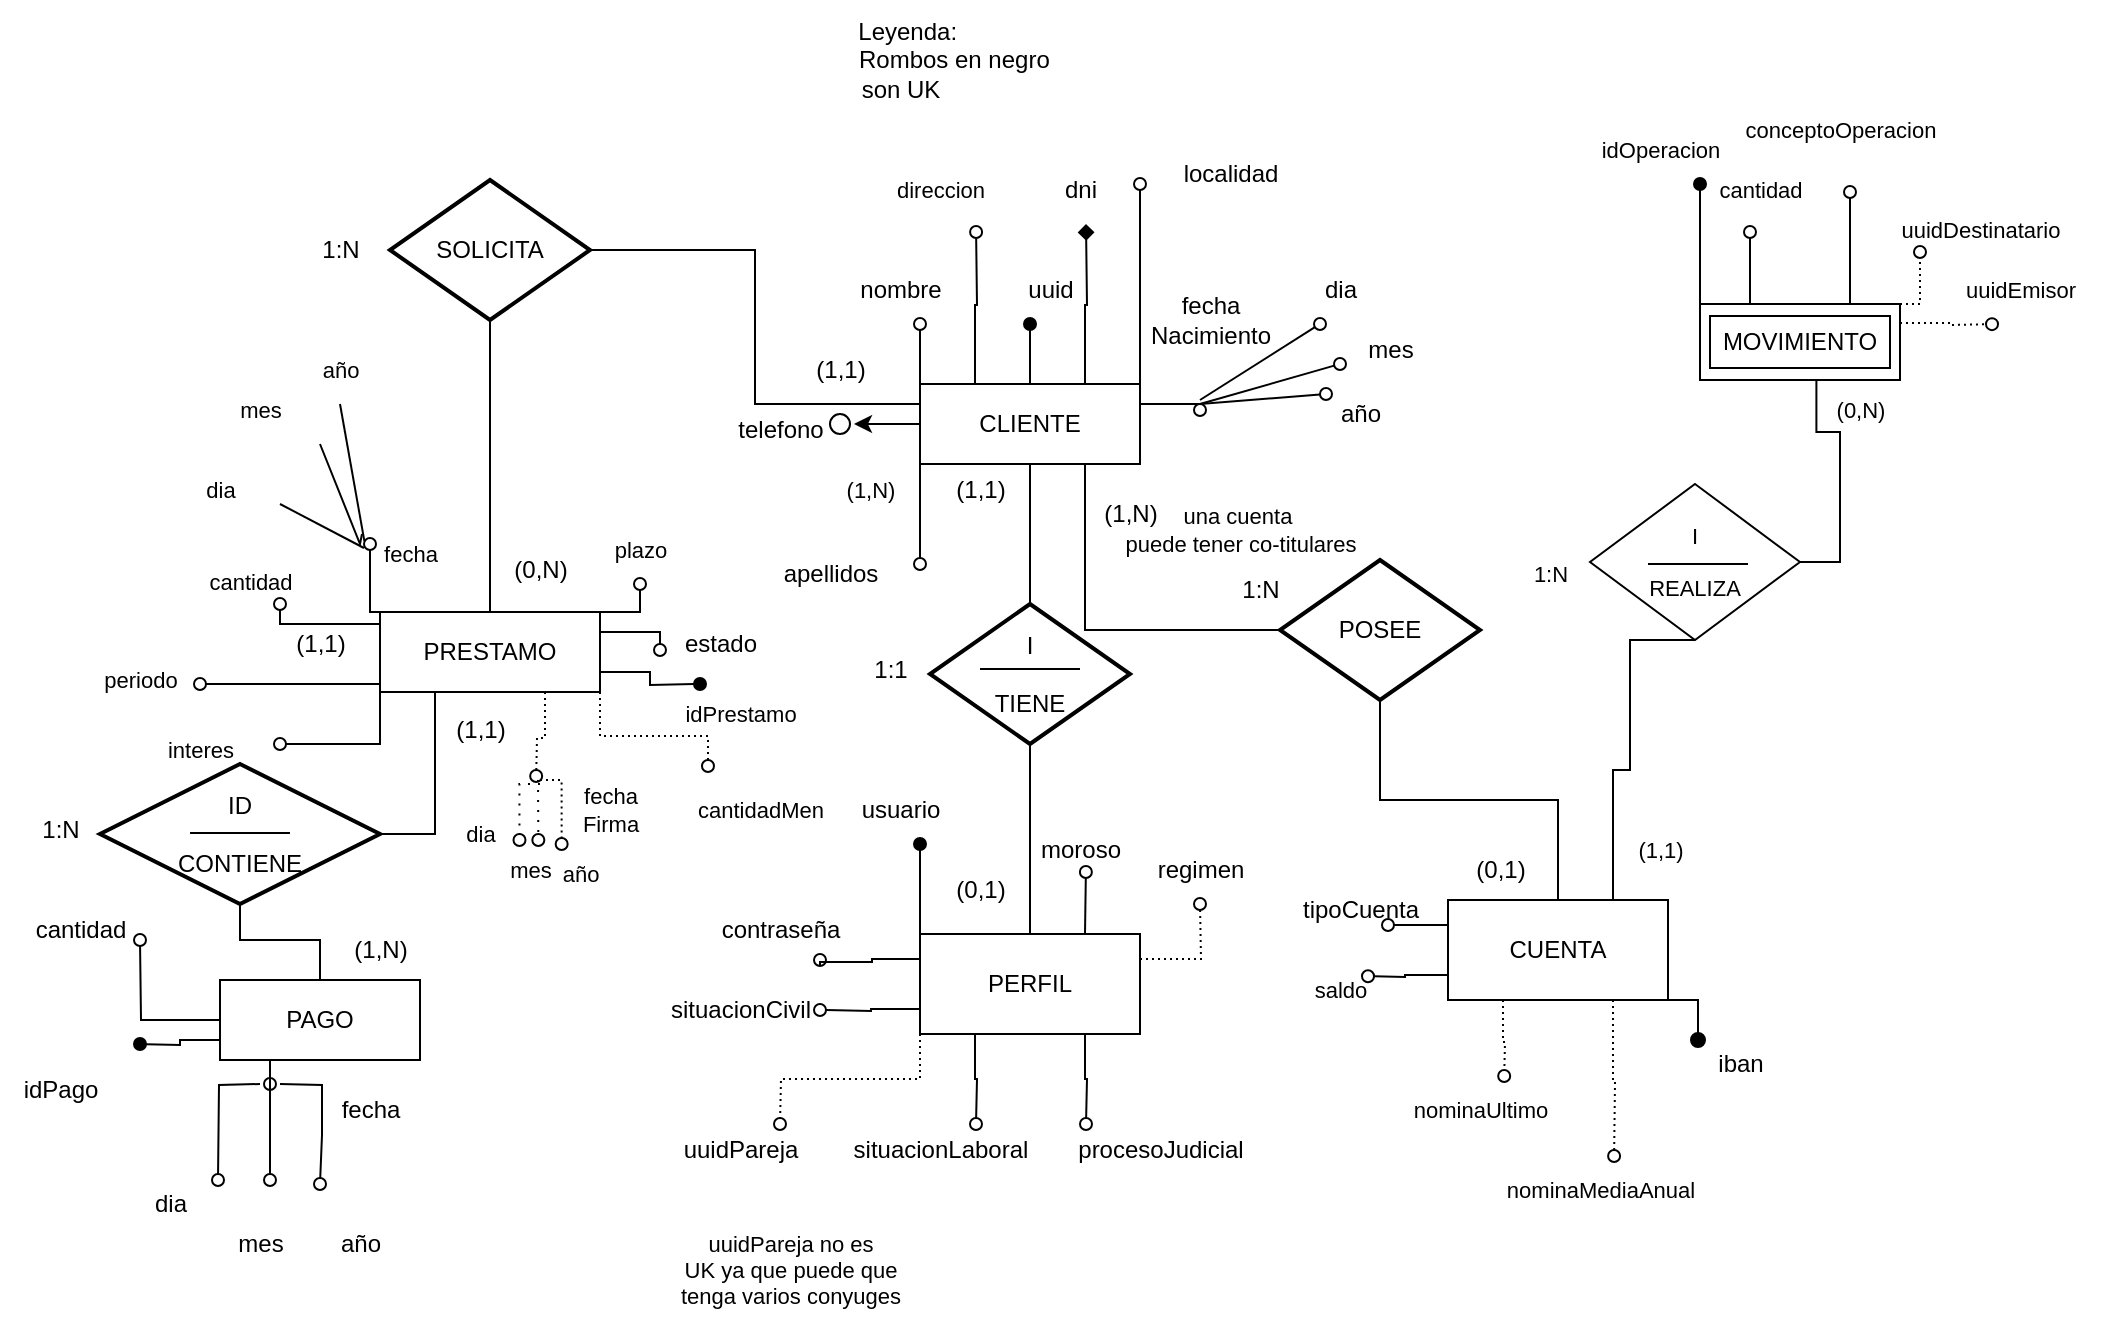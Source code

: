 <mxfile version="21.3.3" type="device">
  <diagram name="Página-1" id="TlBKp83Lm7tlQdc44dGT">
    <mxGraphModel dx="2261" dy="796" grid="1" gridSize="10" guides="1" tooltips="1" connect="1" arrows="0" fold="1" page="1" pageScale="1" pageWidth="827" pageHeight="1169" math="0" shadow="0">
      <root>
        <mxCell id="0" />
        <mxCell id="1" parent="0" />
        <mxCell id="xqNSE1iXe-5gFX_6--wc-2" style="edgeStyle=orthogonalEdgeStyle;rounded=0;orthogonalLoop=1;jettySize=auto;html=1;endArrow=oval;endFill=1;" parent="1" source="xqNSE1iXe-5gFX_6--wc-1" edge="1">
          <mxGeometry relative="1" as="geometry">
            <mxPoint x="205" y="230" as="targetPoint" />
          </mxGeometry>
        </mxCell>
        <mxCell id="xqNSE1iXe-5gFX_6--wc-4" style="edgeStyle=orthogonalEdgeStyle;rounded=0;orthogonalLoop=1;jettySize=auto;html=1;exitX=0;exitY=0;exitDx=0;exitDy=0;endArrow=oval;endFill=0;" parent="1" source="xqNSE1iXe-5gFX_6--wc-1" edge="1">
          <mxGeometry relative="1" as="geometry">
            <mxPoint x="150" y="230" as="targetPoint" />
            <Array as="points">
              <mxPoint x="150" y="230" />
              <mxPoint x="150" y="230" />
            </Array>
          </mxGeometry>
        </mxCell>
        <mxCell id="xqNSE1iXe-5gFX_6--wc-11" style="edgeStyle=orthogonalEdgeStyle;rounded=0;orthogonalLoop=1;jettySize=auto;html=1;exitX=0;exitY=1;exitDx=0;exitDy=0;endArrow=oval;endFill=0;" parent="1" source="xqNSE1iXe-5gFX_6--wc-1" edge="1">
          <mxGeometry relative="1" as="geometry">
            <mxPoint x="150" y="350" as="targetPoint" />
            <Array as="points">
              <mxPoint x="150" y="350" />
            </Array>
          </mxGeometry>
        </mxCell>
        <mxCell id="xqNSE1iXe-5gFX_6--wc-13" style="edgeStyle=orthogonalEdgeStyle;rounded=0;orthogonalLoop=1;jettySize=auto;html=1;exitX=0.75;exitY=0;exitDx=0;exitDy=0;endArrow=diamond;endFill=1;" parent="1" source="xqNSE1iXe-5gFX_6--wc-1" edge="1">
          <mxGeometry relative="1" as="geometry">
            <mxPoint x="233" y="180" as="targetPoint" />
          </mxGeometry>
        </mxCell>
        <mxCell id="xqNSE1iXe-5gFX_6--wc-15" style="edgeStyle=orthogonalEdgeStyle;rounded=0;orthogonalLoop=1;jettySize=auto;html=1;exitX=1;exitY=0;exitDx=0;exitDy=0;endArrow=oval;endFill=0;" parent="1" source="xqNSE1iXe-5gFX_6--wc-1" edge="1">
          <mxGeometry relative="1" as="geometry">
            <mxPoint x="260" y="160" as="targetPoint" />
          </mxGeometry>
        </mxCell>
        <mxCell id="xqNSE1iXe-5gFX_6--wc-17" style="edgeStyle=orthogonalEdgeStyle;rounded=0;orthogonalLoop=1;jettySize=auto;html=1;exitX=1;exitY=0.25;exitDx=0;exitDy=0;endArrow=oval;endFill=0;" parent="1" source="xqNSE1iXe-5gFX_6--wc-1" edge="1">
          <mxGeometry relative="1" as="geometry">
            <mxPoint x="290" y="273" as="targetPoint" />
          </mxGeometry>
        </mxCell>
        <mxCell id="XaFg0RDclWLCGp-cVp1u-3" style="edgeStyle=orthogonalEdgeStyle;rounded=0;orthogonalLoop=1;jettySize=auto;html=1;entryX=0.5;entryY=0;entryDx=0;entryDy=0;endArrow=none;endFill=0;" parent="1" source="XaFg0RDclWLCGp-cVp1u-9" target="XaFg0RDclWLCGp-cVp1u-1" edge="1">
          <mxGeometry relative="1" as="geometry" />
        </mxCell>
        <mxCell id="XaFg0RDclWLCGp-cVp1u-13" style="edgeStyle=orthogonalEdgeStyle;rounded=0;orthogonalLoop=1;jettySize=auto;html=1;exitX=0;exitY=0.5;exitDx=0;exitDy=0;entryX=1.029;entryY=0.367;entryDx=0;entryDy=0;entryPerimeter=0;" parent="1" source="xqNSE1iXe-5gFX_6--wc-1" target="xqNSE1iXe-5gFX_6--wc-9" edge="1">
          <mxGeometry relative="1" as="geometry" />
        </mxCell>
        <mxCell id="XaFg0RDclWLCGp-cVp1u-50" style="edgeStyle=orthogonalEdgeStyle;shape=connector;rounded=0;orthogonalLoop=1;jettySize=auto;html=1;exitX=0.25;exitY=0;exitDx=0;exitDy=0;labelBackgroundColor=default;strokeColor=default;fontFamily=Helvetica;fontSize=11;fontColor=default;endArrow=circle;endFill=0;endSize=2;" parent="1" source="xqNSE1iXe-5gFX_6--wc-1" edge="1">
          <mxGeometry relative="1" as="geometry">
            <mxPoint x="178" y="180" as="targetPoint" />
          </mxGeometry>
        </mxCell>
        <mxCell id="BwXQ3ew1xLbGyDdpdMdL-13" style="edgeStyle=orthogonalEdgeStyle;rounded=0;orthogonalLoop=1;jettySize=auto;html=1;exitX=0;exitY=0.25;exitDx=0;exitDy=0;entryX=1;entryY=0.5;entryDx=0;entryDy=0;entryPerimeter=0;endArrow=none;endFill=0;" edge="1" parent="1" source="xqNSE1iXe-5gFX_6--wc-1" target="BwXQ3ew1xLbGyDdpdMdL-12">
          <mxGeometry relative="1" as="geometry" />
        </mxCell>
        <mxCell id="xqNSE1iXe-5gFX_6--wc-1" value="CLIENTE" style="html=1;whiteSpace=wrap;" parent="1" vertex="1">
          <mxGeometry x="150" y="260" width="110" height="40" as="geometry" />
        </mxCell>
        <mxCell id="xqNSE1iXe-5gFX_6--wc-6" value="uuid" style="text;html=1;align=center;verticalAlign=middle;resizable=0;points=[];autosize=1;strokeColor=none;fillColor=none;" parent="1" vertex="1">
          <mxGeometry x="190" y="198" width="50" height="30" as="geometry" />
        </mxCell>
        <mxCell id="xqNSE1iXe-5gFX_6--wc-9" value="telefono" style="text;html=1;align=center;verticalAlign=middle;resizable=0;points=[];autosize=1;strokeColor=none;fillColor=none;" parent="1" vertex="1">
          <mxGeometry x="45" y="268" width="70" height="30" as="geometry" />
        </mxCell>
        <mxCell id="xqNSE1iXe-5gFX_6--wc-10" value="nombre" style="text;html=1;align=center;verticalAlign=middle;resizable=0;points=[];autosize=1;strokeColor=none;fillColor=none;" parent="1" vertex="1">
          <mxGeometry x="110" y="198" width="60" height="30" as="geometry" />
        </mxCell>
        <mxCell id="xqNSE1iXe-5gFX_6--wc-12" value="apellidos" style="text;html=1;align=center;verticalAlign=middle;resizable=0;points=[];autosize=1;strokeColor=none;fillColor=none;" parent="1" vertex="1">
          <mxGeometry x="70" y="340" width="70" height="30" as="geometry" />
        </mxCell>
        <mxCell id="xqNSE1iXe-5gFX_6--wc-14" value="dni" style="text;html=1;align=center;verticalAlign=middle;resizable=0;points=[];autosize=1;strokeColor=none;fillColor=none;" parent="1" vertex="1">
          <mxGeometry x="210" y="148" width="40" height="30" as="geometry" />
        </mxCell>
        <mxCell id="xqNSE1iXe-5gFX_6--wc-16" value="localidad" style="text;html=1;align=center;verticalAlign=middle;resizable=0;points=[];autosize=1;strokeColor=none;fillColor=none;" parent="1" vertex="1">
          <mxGeometry x="270" y="140" width="70" height="30" as="geometry" />
        </mxCell>
        <mxCell id="xqNSE1iXe-5gFX_6--wc-24" value="" style="endArrow=oval;endFill=0;endSize=6;html=1;rounded=0;" parent="1" edge="1">
          <mxGeometry width="160" relative="1" as="geometry">
            <mxPoint x="290" y="268" as="sourcePoint" />
            <mxPoint x="350" y="230" as="targetPoint" />
          </mxGeometry>
        </mxCell>
        <mxCell id="xqNSE1iXe-5gFX_6--wc-25" value="" style="endArrow=oval;endFill=0;endSize=6;html=1;rounded=0;entryX=0;entryY=0.733;entryDx=0;entryDy=0;entryPerimeter=0;" parent="1" target="xqNSE1iXe-5gFX_6--wc-29" edge="1">
          <mxGeometry width="160" relative="1" as="geometry">
            <mxPoint x="290" y="270" as="sourcePoint" />
            <mxPoint x="350" y="270" as="targetPoint" />
          </mxGeometry>
        </mxCell>
        <mxCell id="xqNSE1iXe-5gFX_6--wc-26" value="" style="endArrow=oval;endFill=0;endSize=6;html=1;rounded=0;entryX=0.075;entryY=0.167;entryDx=0;entryDy=0;entryPerimeter=0;" parent="1" target="xqNSE1iXe-5gFX_6--wc-30" edge="1">
          <mxGeometry width="160" relative="1" as="geometry">
            <mxPoint x="290" y="270" as="sourcePoint" />
            <mxPoint x="340" y="310" as="targetPoint" />
          </mxGeometry>
        </mxCell>
        <mxCell id="xqNSE1iXe-5gFX_6--wc-27" value="fecha&lt;br&gt;Nacimiento" style="text;html=1;align=center;verticalAlign=middle;resizable=0;points=[];autosize=1;strokeColor=none;fillColor=none;" parent="1" vertex="1">
          <mxGeometry x="255" y="208" width="80" height="40" as="geometry" />
        </mxCell>
        <mxCell id="xqNSE1iXe-5gFX_6--wc-28" value="dia" style="text;html=1;align=center;verticalAlign=middle;resizable=0;points=[];autosize=1;strokeColor=none;fillColor=none;" parent="1" vertex="1">
          <mxGeometry x="340" y="198" width="40" height="30" as="geometry" />
        </mxCell>
        <mxCell id="xqNSE1iXe-5gFX_6--wc-29" value="mes" style="text;html=1;align=center;verticalAlign=middle;resizable=0;points=[];autosize=1;strokeColor=none;fillColor=none;" parent="1" vertex="1">
          <mxGeometry x="360" y="228" width="50" height="30" as="geometry" />
        </mxCell>
        <mxCell id="xqNSE1iXe-5gFX_6--wc-30" value="año" style="text;html=1;align=center;verticalAlign=middle;resizable=0;points=[];autosize=1;strokeColor=none;fillColor=none;" parent="1" vertex="1">
          <mxGeometry x="350" y="260" width="40" height="30" as="geometry" />
        </mxCell>
        <mxCell id="XaFg0RDclWLCGp-cVp1u-4" style="edgeStyle=orthogonalEdgeStyle;rounded=0;orthogonalLoop=1;jettySize=auto;html=1;exitX=0;exitY=0;exitDx=0;exitDy=0;endArrow=oval;endFill=1;" parent="1" source="XaFg0RDclWLCGp-cVp1u-1" edge="1">
          <mxGeometry relative="1" as="geometry">
            <mxPoint x="150" y="490" as="targetPoint" />
          </mxGeometry>
        </mxCell>
        <mxCell id="XaFg0RDclWLCGp-cVp1u-7" style="edgeStyle=orthogonalEdgeStyle;rounded=0;orthogonalLoop=1;jettySize=auto;html=1;exitX=0;exitY=0.25;exitDx=0;exitDy=0;endArrow=oval;endFill=0;" parent="1" source="XaFg0RDclWLCGp-cVp1u-1" edge="1">
          <mxGeometry relative="1" as="geometry">
            <mxPoint x="100" y="548" as="targetPoint" />
            <Array as="points">
              <mxPoint x="126" y="548" />
              <mxPoint x="126" y="549" />
            </Array>
          </mxGeometry>
        </mxCell>
        <mxCell id="XaFg0RDclWLCGp-cVp1u-11" style="edgeStyle=orthogonalEdgeStyle;rounded=0;orthogonalLoop=1;jettySize=auto;html=1;exitX=0;exitY=0.75;exitDx=0;exitDy=0;endArrow=oval;endFill=0;" parent="1" source="XaFg0RDclWLCGp-cVp1u-1" edge="1">
          <mxGeometry relative="1" as="geometry">
            <mxPoint x="100" y="573" as="targetPoint" />
          </mxGeometry>
        </mxCell>
        <mxCell id="XaFg0RDclWLCGp-cVp1u-16" style="edgeStyle=orthogonalEdgeStyle;rounded=0;orthogonalLoop=1;jettySize=auto;html=1;exitX=0.25;exitY=1;exitDx=0;exitDy=0;endArrow=oval;endFill=0;" parent="1" source="XaFg0RDclWLCGp-cVp1u-1" edge="1">
          <mxGeometry relative="1" as="geometry">
            <mxPoint x="178" y="630" as="targetPoint" />
          </mxGeometry>
        </mxCell>
        <mxCell id="XaFg0RDclWLCGp-cVp1u-18" style="edgeStyle=orthogonalEdgeStyle;rounded=0;orthogonalLoop=1;jettySize=auto;html=1;exitX=0.75;exitY=0;exitDx=0;exitDy=0;endArrow=circle;endFill=0;endSize=2;" parent="1" source="XaFg0RDclWLCGp-cVp1u-1" edge="1">
          <mxGeometry relative="1" as="geometry">
            <mxPoint x="233" y="500" as="targetPoint" />
          </mxGeometry>
        </mxCell>
        <mxCell id="XaFg0RDclWLCGp-cVp1u-20" style="edgeStyle=orthogonalEdgeStyle;rounded=0;orthogonalLoop=1;jettySize=auto;html=1;exitX=0.75;exitY=1;exitDx=0;exitDy=0;endArrow=oval;endFill=0;" parent="1" source="XaFg0RDclWLCGp-cVp1u-1" edge="1">
          <mxGeometry relative="1" as="geometry">
            <mxPoint x="233" y="630" as="targetPoint" />
          </mxGeometry>
        </mxCell>
        <mxCell id="XaFg0RDclWLCGp-cVp1u-25" style="edgeStyle=orthogonalEdgeStyle;rounded=0;orthogonalLoop=1;jettySize=auto;html=1;exitX=0;exitY=1;exitDx=0;exitDy=0;endArrow=oval;endFill=0;dashed=1;dashPattern=1 2;" parent="1" source="XaFg0RDclWLCGp-cVp1u-1" edge="1">
          <mxGeometry relative="1" as="geometry">
            <mxPoint x="80" y="630" as="targetPoint" />
          </mxGeometry>
        </mxCell>
        <mxCell id="XaFg0RDclWLCGp-cVp1u-28" style="edgeStyle=orthogonalEdgeStyle;rounded=0;orthogonalLoop=1;jettySize=auto;html=1;exitX=1;exitY=0.25;exitDx=0;exitDy=0;endArrow=oval;endFill=0;dashed=1;dashPattern=1 2;" parent="1" source="XaFg0RDclWLCGp-cVp1u-1" edge="1">
          <mxGeometry relative="1" as="geometry">
            <mxPoint x="290" y="520" as="targetPoint" />
          </mxGeometry>
        </mxCell>
        <mxCell id="XaFg0RDclWLCGp-cVp1u-1" value="PERFIL" style="html=1;whiteSpace=wrap;" parent="1" vertex="1">
          <mxGeometry x="150" y="535" width="110" height="50" as="geometry" />
        </mxCell>
        <mxCell id="XaFg0RDclWLCGp-cVp1u-6" value="usuario" style="text;html=1;align=center;verticalAlign=middle;resizable=0;points=[];autosize=1;strokeColor=none;fillColor=none;" parent="1" vertex="1">
          <mxGeometry x="110" y="458" width="60" height="30" as="geometry" />
        </mxCell>
        <mxCell id="XaFg0RDclWLCGp-cVp1u-8" value="contraseña" style="text;html=1;align=center;verticalAlign=middle;resizable=0;points=[];autosize=1;strokeColor=none;fillColor=none;" parent="1" vertex="1">
          <mxGeometry x="40" y="518" width="80" height="30" as="geometry" />
        </mxCell>
        <mxCell id="XaFg0RDclWLCGp-cVp1u-10" value="" style="edgeStyle=orthogonalEdgeStyle;rounded=0;orthogonalLoop=1;jettySize=auto;html=1;entryX=0.5;entryY=0;entryDx=0;entryDy=0;endArrow=none;endFill=0;" parent="1" source="xqNSE1iXe-5gFX_6--wc-1" target="XaFg0RDclWLCGp-cVp1u-9" edge="1">
          <mxGeometry relative="1" as="geometry">
            <mxPoint x="205" y="300" as="sourcePoint" />
            <mxPoint x="205" y="535" as="targetPoint" />
          </mxGeometry>
        </mxCell>
        <mxCell id="XaFg0RDclWLCGp-cVp1u-9" value="I&lt;br&gt;&lt;br&gt;TIENE" style="strokeWidth=2;html=1;shape=mxgraph.flowchart.decision;whiteSpace=wrap;" parent="1" vertex="1">
          <mxGeometry x="155" y="370" width="100" height="70" as="geometry" />
        </mxCell>
        <mxCell id="XaFg0RDclWLCGp-cVp1u-14" value="" style="verticalLabelPosition=bottom;verticalAlign=top;html=1;shape=mxgraph.flowchart.on-page_reference;" parent="1" vertex="1">
          <mxGeometry x="105" y="275" width="10" height="10" as="geometry" />
        </mxCell>
        <mxCell id="XaFg0RDclWLCGp-cVp1u-15" value="situacionCivil" style="text;html=1;align=center;verticalAlign=middle;resizable=0;points=[];autosize=1;strokeColor=none;fillColor=none;" parent="1" vertex="1">
          <mxGeometry x="15" y="558" width="90" height="30" as="geometry" />
        </mxCell>
        <mxCell id="XaFg0RDclWLCGp-cVp1u-17" value="situacionLaboral" style="text;html=1;align=center;verticalAlign=middle;resizable=0;points=[];autosize=1;strokeColor=none;fillColor=none;" parent="1" vertex="1">
          <mxGeometry x="105" y="628" width="110" height="30" as="geometry" />
        </mxCell>
        <mxCell id="XaFg0RDclWLCGp-cVp1u-19" value="moroso" style="text;html=1;align=center;verticalAlign=middle;resizable=0;points=[];autosize=1;strokeColor=none;fillColor=none;" parent="1" vertex="1">
          <mxGeometry x="200" y="478" width="60" height="30" as="geometry" />
        </mxCell>
        <mxCell id="XaFg0RDclWLCGp-cVp1u-21" value="procesoJudicial" style="text;html=1;align=center;verticalAlign=middle;resizable=0;points=[];autosize=1;strokeColor=none;fillColor=none;" parent="1" vertex="1">
          <mxGeometry x="215" y="628" width="110" height="30" as="geometry" />
        </mxCell>
        <mxCell id="XaFg0RDclWLCGp-cVp1u-22" value="(0,1)" style="text;html=1;align=center;verticalAlign=middle;resizable=0;points=[];autosize=1;strokeColor=none;fillColor=none;" parent="1" vertex="1">
          <mxGeometry x="155" y="498" width="50" height="30" as="geometry" />
        </mxCell>
        <mxCell id="XaFg0RDclWLCGp-cVp1u-23" value="(1,1)" style="text;html=1;align=center;verticalAlign=middle;resizable=0;points=[];autosize=1;strokeColor=none;fillColor=none;" parent="1" vertex="1">
          <mxGeometry x="155" y="298" width="50" height="30" as="geometry" />
        </mxCell>
        <mxCell id="XaFg0RDclWLCGp-cVp1u-24" value="1:1" style="text;html=1;align=center;verticalAlign=middle;resizable=0;points=[];autosize=1;strokeColor=none;fillColor=none;" parent="1" vertex="1">
          <mxGeometry x="115" y="388" width="40" height="30" as="geometry" />
        </mxCell>
        <mxCell id="XaFg0RDclWLCGp-cVp1u-26" value="uuidPareja" style="text;html=1;align=center;verticalAlign=middle;resizable=0;points=[];autosize=1;strokeColor=none;fillColor=none;" parent="1" vertex="1">
          <mxGeometry x="20" y="628" width="80" height="30" as="geometry" />
        </mxCell>
        <mxCell id="XaFg0RDclWLCGp-cVp1u-27" value="&amp;nbsp; Leyenda:&lt;br&gt;&amp;nbsp; &amp;nbsp; &amp;nbsp; &amp;nbsp; &amp;nbsp; &amp;nbsp; &amp;nbsp; &amp;nbsp; Rombos en negro&lt;br&gt;son UK" style="text;html=1;align=center;verticalAlign=middle;resizable=0;points=[];autosize=1;strokeColor=none;fillColor=none;" parent="1" vertex="1">
          <mxGeometry x="55" y="68" width="170" height="60" as="geometry" />
        </mxCell>
        <mxCell id="XaFg0RDclWLCGp-cVp1u-29" value="regimen" style="text;html=1;align=center;verticalAlign=middle;resizable=0;points=[];autosize=1;strokeColor=none;fillColor=none;" parent="1" vertex="1">
          <mxGeometry x="255" y="488" width="70" height="30" as="geometry" />
        </mxCell>
        <mxCell id="XaFg0RDclWLCGp-cVp1u-33" style="edgeStyle=orthogonalEdgeStyle;rounded=0;orthogonalLoop=1;jettySize=auto;html=1;entryX=0.75;entryY=1;entryDx=0;entryDy=0;endArrow=none;endFill=0;" parent="1" source="XaFg0RDclWLCGp-cVp1u-31" target="xqNSE1iXe-5gFX_6--wc-1" edge="1">
          <mxGeometry relative="1" as="geometry" />
        </mxCell>
        <mxCell id="XaFg0RDclWLCGp-cVp1u-34" style="edgeStyle=orthogonalEdgeStyle;rounded=0;orthogonalLoop=1;jettySize=auto;html=1;entryX=0.5;entryY=0;entryDx=0;entryDy=0;endArrow=none;endFill=0;" parent="1" source="XaFg0RDclWLCGp-cVp1u-31" target="XaFg0RDclWLCGp-cVp1u-35" edge="1">
          <mxGeometry relative="1" as="geometry">
            <mxPoint x="470" y="520" as="targetPoint" />
          </mxGeometry>
        </mxCell>
        <mxCell id="XaFg0RDclWLCGp-cVp1u-31" value="POSEE" style="strokeWidth=2;html=1;shape=mxgraph.flowchart.decision;whiteSpace=wrap;" parent="1" vertex="1">
          <mxGeometry x="330" y="348" width="100" height="70" as="geometry" />
        </mxCell>
        <mxCell id="XaFg0RDclWLCGp-cVp1u-41" style="edgeStyle=orthogonalEdgeStyle;rounded=0;orthogonalLoop=1;jettySize=auto;html=1;exitX=0;exitY=0.25;exitDx=0;exitDy=0;endArrow=circle;endFill=0;endSize=2;" parent="1" source="XaFg0RDclWLCGp-cVp1u-35" edge="1">
          <mxGeometry relative="1" as="geometry">
            <mxPoint x="380" y="530" as="targetPoint" />
          </mxGeometry>
        </mxCell>
        <mxCell id="XaFg0RDclWLCGp-cVp1u-43" style="edgeStyle=orthogonalEdgeStyle;rounded=0;orthogonalLoop=1;jettySize=auto;html=1;exitX=0;exitY=0.75;exitDx=0;exitDy=0;endArrow=circle;endFill=0;endSize=2;" parent="1" source="XaFg0RDclWLCGp-cVp1u-35" edge="1">
          <mxGeometry relative="1" as="geometry">
            <mxPoint x="370" y="556" as="targetPoint" />
          </mxGeometry>
        </mxCell>
        <mxCell id="XaFg0RDclWLCGp-cVp1u-45" style="edgeStyle=orthogonalEdgeStyle;shape=connector;rounded=0;orthogonalLoop=1;jettySize=auto;html=1;exitX=0.25;exitY=1;exitDx=0;exitDy=0;labelBackgroundColor=default;strokeColor=default;fontFamily=Helvetica;fontSize=11;fontColor=default;endArrow=circle;endFill=0;endSize=2;dashed=1;dashPattern=1 2;" parent="1" source="XaFg0RDclWLCGp-cVp1u-35" edge="1">
          <mxGeometry relative="1" as="geometry">
            <mxPoint x="442" y="610" as="targetPoint" />
          </mxGeometry>
        </mxCell>
        <mxCell id="XaFg0RDclWLCGp-cVp1u-47" style="edgeStyle=orthogonalEdgeStyle;shape=connector;rounded=0;orthogonalLoop=1;jettySize=auto;html=1;exitX=0.75;exitY=1;exitDx=0;exitDy=0;labelBackgroundColor=default;strokeColor=default;fontFamily=Helvetica;fontSize=11;fontColor=default;endArrow=circle;endFill=0;endSize=2;dashed=1;dashPattern=1 2;" parent="1" source="XaFg0RDclWLCGp-cVp1u-35" edge="1">
          <mxGeometry relative="1" as="geometry">
            <mxPoint x="497" y="650" as="targetPoint" />
          </mxGeometry>
        </mxCell>
        <mxCell id="XaFg0RDclWLCGp-cVp1u-54" style="edgeStyle=orthogonalEdgeStyle;shape=connector;rounded=0;orthogonalLoop=1;jettySize=auto;html=1;exitX=0.75;exitY=0;exitDx=0;exitDy=0;labelBackgroundColor=default;strokeColor=default;fontFamily=Helvetica;fontSize=11;fontColor=default;endArrow=none;endFill=0;endSize=2;entryX=0.5;entryY=1;entryDx=0;entryDy=0;" parent="1" source="XaFg0RDclWLCGp-cVp1u-35" target="XaFg0RDclWLCGp-cVp1u-55" edge="1">
          <mxGeometry relative="1" as="geometry">
            <mxPoint x="500" y="390" as="targetPoint" />
            <Array as="points">
              <mxPoint x="497" y="453" />
              <mxPoint x="505" y="453" />
              <mxPoint x="505" y="388" />
            </Array>
          </mxGeometry>
        </mxCell>
        <mxCell id="XaFg0RDclWLCGp-cVp1u-63" style="edgeStyle=orthogonalEdgeStyle;shape=connector;rounded=0;orthogonalLoop=1;jettySize=auto;html=1;exitX=1;exitY=1;exitDx=0;exitDy=0;entryX=0.08;entryY=0.1;entryDx=0;entryDy=0;entryPerimeter=0;labelBackgroundColor=default;strokeColor=default;fontFamily=Helvetica;fontSize=11;fontColor=default;endArrow=oval;endFill=1;endSize=7;" parent="1" source="XaFg0RDclWLCGp-cVp1u-35" target="XaFg0RDclWLCGp-cVp1u-40" edge="1">
          <mxGeometry relative="1" as="geometry" />
        </mxCell>
        <mxCell id="XaFg0RDclWLCGp-cVp1u-35" value="CUENTA" style="html=1;whiteSpace=wrap;" parent="1" vertex="1">
          <mxGeometry x="414" y="518" width="110" height="50" as="geometry" />
        </mxCell>
        <mxCell id="XaFg0RDclWLCGp-cVp1u-36" value="(0,1)" style="text;html=1;align=center;verticalAlign=middle;resizable=0;points=[];autosize=1;strokeColor=none;fillColor=none;" parent="1" vertex="1">
          <mxGeometry x="415" y="488" width="50" height="30" as="geometry" />
        </mxCell>
        <mxCell id="XaFg0RDclWLCGp-cVp1u-37" value="(1,N)" style="text;html=1;align=center;verticalAlign=middle;resizable=0;points=[];autosize=1;strokeColor=none;fillColor=none;" parent="1" vertex="1">
          <mxGeometry x="230" y="310" width="50" height="30" as="geometry" />
        </mxCell>
        <mxCell id="XaFg0RDclWLCGp-cVp1u-38" value="1:N" style="text;html=1;align=center;verticalAlign=middle;resizable=0;points=[];autosize=1;strokeColor=none;fillColor=none;" parent="1" vertex="1">
          <mxGeometry x="300" y="348" width="40" height="30" as="geometry" />
        </mxCell>
        <mxCell id="XaFg0RDclWLCGp-cVp1u-40" value="iban" style="text;html=1;align=center;verticalAlign=middle;resizable=0;points=[];autosize=1;strokeColor=none;fillColor=none;" parent="1" vertex="1">
          <mxGeometry x="535" y="585" width="50" height="30" as="geometry" />
        </mxCell>
        <mxCell id="XaFg0RDclWLCGp-cVp1u-42" value="tipoCuenta" style="text;html=1;align=center;verticalAlign=middle;resizable=0;points=[];autosize=1;strokeColor=none;fillColor=none;" parent="1" vertex="1">
          <mxGeometry x="330" y="508" width="80" height="30" as="geometry" />
        </mxCell>
        <mxCell id="XaFg0RDclWLCGp-cVp1u-44" value="saldo" style="text;html=1;align=center;verticalAlign=middle;resizable=0;points=[];autosize=1;strokeColor=none;fillColor=none;fontSize=11;fontFamily=Helvetica;fontColor=default;" parent="1" vertex="1">
          <mxGeometry x="335" y="548" width="50" height="30" as="geometry" />
        </mxCell>
        <mxCell id="XaFg0RDclWLCGp-cVp1u-46" value="nominaUltimo" style="text;html=1;align=center;verticalAlign=middle;resizable=0;points=[];autosize=1;strokeColor=none;fillColor=none;fontSize=11;fontFamily=Helvetica;fontColor=default;" parent="1" vertex="1">
          <mxGeometry x="385" y="608" width="90" height="30" as="geometry" />
        </mxCell>
        <mxCell id="XaFg0RDclWLCGp-cVp1u-48" value="nominaMediaAnual" style="text;html=1;align=center;verticalAlign=middle;resizable=0;points=[];autosize=1;strokeColor=none;fillColor=none;fontSize=11;fontFamily=Helvetica;fontColor=default;" parent="1" vertex="1">
          <mxGeometry x="430" y="648" width="120" height="30" as="geometry" />
        </mxCell>
        <mxCell id="XaFg0RDclWLCGp-cVp1u-49" value="uuidPareja no es&lt;br&gt;UK ya que puede que&lt;br&gt;tenga varios conyuges" style="text;html=1;align=center;verticalAlign=middle;resizable=0;points=[];autosize=1;strokeColor=none;fillColor=none;fontSize=11;fontFamily=Helvetica;fontColor=default;" parent="1" vertex="1">
          <mxGeometry x="20" y="678" width="130" height="50" as="geometry" />
        </mxCell>
        <mxCell id="XaFg0RDclWLCGp-cVp1u-51" value="direccion" style="text;html=1;align=center;verticalAlign=middle;resizable=0;points=[];autosize=1;strokeColor=none;fillColor=none;fontSize=11;fontFamily=Helvetica;fontColor=default;" parent="1" vertex="1">
          <mxGeometry x="125" y="148" width="70" height="30" as="geometry" />
        </mxCell>
        <mxCell id="XaFg0RDclWLCGp-cVp1u-59" style="edgeStyle=orthogonalEdgeStyle;shape=connector;rounded=0;orthogonalLoop=1;jettySize=auto;html=1;exitX=1;exitY=0.5;exitDx=0;exitDy=0;entryX=0.582;entryY=0.98;entryDx=0;entryDy=0;entryPerimeter=0;labelBackgroundColor=default;strokeColor=default;fontFamily=Helvetica;fontSize=11;fontColor=default;endArrow=none;endFill=0;endSize=2;" parent="1" source="XaFg0RDclWLCGp-cVp1u-55" target="XaFg0RDclWLCGp-cVp1u-56" edge="1">
          <mxGeometry relative="1" as="geometry" />
        </mxCell>
        <mxCell id="XaFg0RDclWLCGp-cVp1u-55" value="I&lt;br&gt;&lt;br&gt;REALIZA" style="rhombus;whiteSpace=wrap;html=1;fontFamily=Helvetica;fontSize=11;fontColor=default;" parent="1" vertex="1">
          <mxGeometry x="485" y="310" width="105" height="78" as="geometry" />
        </mxCell>
        <mxCell id="XaFg0RDclWLCGp-cVp1u-68" style="edgeStyle=orthogonalEdgeStyle;shape=connector;rounded=0;orthogonalLoop=1;jettySize=auto;html=1;exitX=0;exitY=0;exitDx=0;exitDy=0;labelBackgroundColor=default;strokeColor=default;fontFamily=Helvetica;fontSize=11;fontColor=default;endArrow=oval;endFill=1;endSize=6;" parent="1" source="XaFg0RDclWLCGp-cVp1u-56" edge="1">
          <mxGeometry relative="1" as="geometry">
            <mxPoint x="540" y="160" as="targetPoint" />
          </mxGeometry>
        </mxCell>
        <mxCell id="XaFg0RDclWLCGp-cVp1u-70" style="edgeStyle=orthogonalEdgeStyle;shape=connector;rounded=0;orthogonalLoop=1;jettySize=auto;html=1;exitX=0.25;exitY=0;exitDx=0;exitDy=0;labelBackgroundColor=default;strokeColor=default;fontFamily=Helvetica;fontSize=11;fontColor=default;endArrow=circle;endFill=0;endSize=2;" parent="1" source="XaFg0RDclWLCGp-cVp1u-56" edge="1">
          <mxGeometry relative="1" as="geometry">
            <mxPoint x="565" y="180" as="targetPoint" />
          </mxGeometry>
        </mxCell>
        <mxCell id="XaFg0RDclWLCGp-cVp1u-72" style="edgeStyle=orthogonalEdgeStyle;shape=connector;rounded=0;orthogonalLoop=1;jettySize=auto;html=1;exitX=0.75;exitY=0;exitDx=0;exitDy=0;labelBackgroundColor=default;strokeColor=default;fontFamily=Helvetica;fontSize=11;fontColor=default;endArrow=circle;endFill=0;endSize=2;" parent="1" source="XaFg0RDclWLCGp-cVp1u-56" edge="1">
          <mxGeometry relative="1" as="geometry">
            <mxPoint x="615" y="160" as="targetPoint" />
          </mxGeometry>
        </mxCell>
        <mxCell id="XaFg0RDclWLCGp-cVp1u-74" style="edgeStyle=orthogonalEdgeStyle;shape=connector;rounded=0;orthogonalLoop=1;jettySize=auto;html=1;exitX=1;exitY=0;exitDx=0;exitDy=0;labelBackgroundColor=default;strokeColor=default;fontFamily=Helvetica;fontSize=11;fontColor=default;endArrow=circle;endFill=0;endSize=2;dashed=1;dashPattern=1 2;" parent="1" source="XaFg0RDclWLCGp-cVp1u-56" edge="1">
          <mxGeometry relative="1" as="geometry">
            <mxPoint x="650" y="190" as="targetPoint" />
          </mxGeometry>
        </mxCell>
        <mxCell id="XaFg0RDclWLCGp-cVp1u-76" style="edgeStyle=orthogonalEdgeStyle;shape=connector;rounded=0;orthogonalLoop=1;jettySize=auto;html=1;exitX=1;exitY=0.25;exitDx=0;exitDy=0;labelBackgroundColor=default;strokeColor=default;fontFamily=Helvetica;fontSize=11;fontColor=default;endArrow=circle;endFill=0;endSize=2;dashed=1;dashPattern=1 2;" parent="1" source="XaFg0RDclWLCGp-cVp1u-56" edge="1">
          <mxGeometry relative="1" as="geometry">
            <mxPoint x="690" y="230" as="targetPoint" />
          </mxGeometry>
        </mxCell>
        <mxCell id="XaFg0RDclWLCGp-cVp1u-56" value="MOVIMIENTO" style="html=1;whiteSpace=wrap;" parent="1" vertex="1">
          <mxGeometry x="540" y="220" width="100" height="38" as="geometry" />
        </mxCell>
        <mxCell id="XaFg0RDclWLCGp-cVp1u-64" value="(1,1)" style="text;html=1;align=center;verticalAlign=middle;resizable=0;points=[];autosize=1;strokeColor=none;fillColor=none;fontSize=11;fontFamily=Helvetica;fontColor=default;" parent="1" vertex="1">
          <mxGeometry x="495" y="478" width="50" height="30" as="geometry" />
        </mxCell>
        <mxCell id="XaFg0RDclWLCGp-cVp1u-65" value="(0,N)" style="text;html=1;align=center;verticalAlign=middle;resizable=0;points=[];autosize=1;strokeColor=none;fillColor=none;fontSize=11;fontFamily=Helvetica;fontColor=default;" parent="1" vertex="1">
          <mxGeometry x="595" y="258" width="50" height="30" as="geometry" />
        </mxCell>
        <mxCell id="XaFg0RDclWLCGp-cVp1u-66" value="1:N" style="text;html=1;align=center;verticalAlign=middle;resizable=0;points=[];autosize=1;strokeColor=none;fillColor=none;fontSize=11;fontFamily=Helvetica;fontColor=default;" parent="1" vertex="1">
          <mxGeometry x="445" y="340" width="40" height="30" as="geometry" />
        </mxCell>
        <mxCell id="XaFg0RDclWLCGp-cVp1u-69" value="idOperacion" style="text;html=1;align=center;verticalAlign=middle;resizable=0;points=[];autosize=1;strokeColor=none;fillColor=none;fontSize=11;fontFamily=Helvetica;fontColor=default;" parent="1" vertex="1">
          <mxGeometry x="480" y="128" width="80" height="30" as="geometry" />
        </mxCell>
        <mxCell id="XaFg0RDclWLCGp-cVp1u-71" value="cantidad" style="text;html=1;align=center;verticalAlign=middle;resizable=0;points=[];autosize=1;strokeColor=none;fillColor=none;fontSize=11;fontFamily=Helvetica;fontColor=default;" parent="1" vertex="1">
          <mxGeometry x="535" y="148" width="70" height="30" as="geometry" />
        </mxCell>
        <mxCell id="XaFg0RDclWLCGp-cVp1u-73" value="conceptoOperacion" style="text;html=1;align=center;verticalAlign=middle;resizable=0;points=[];autosize=1;strokeColor=none;fillColor=none;fontSize=11;fontFamily=Helvetica;fontColor=default;" parent="1" vertex="1">
          <mxGeometry x="550" y="118" width="120" height="30" as="geometry" />
        </mxCell>
        <mxCell id="XaFg0RDclWLCGp-cVp1u-75" value="uuidDestinatario" style="text;html=1;align=center;verticalAlign=middle;resizable=0;points=[];autosize=1;strokeColor=none;fillColor=none;fontSize=11;fontFamily=Helvetica;fontColor=default;" parent="1" vertex="1">
          <mxGeometry x="630" y="168" width="100" height="30" as="geometry" />
        </mxCell>
        <mxCell id="XaFg0RDclWLCGp-cVp1u-77" value="uuidEmisor" style="text;html=1;align=center;verticalAlign=middle;resizable=0;points=[];autosize=1;strokeColor=none;fillColor=none;fontSize=11;fontFamily=Helvetica;fontColor=default;" parent="1" vertex="1">
          <mxGeometry x="660" y="198" width="80" height="30" as="geometry" />
        </mxCell>
        <mxCell id="XaFg0RDclWLCGp-cVp1u-85" style="edgeStyle=orthogonalEdgeStyle;shape=connector;rounded=0;orthogonalLoop=1;jettySize=auto;html=1;exitX=0;exitY=0;exitDx=0;exitDy=0;labelBackgroundColor=default;strokeColor=default;fontFamily=Helvetica;fontSize=11;fontColor=default;endArrow=oval;endFill=0;endSize=6;" parent="1" source="XaFg0RDclWLCGp-cVp1u-80" edge="1">
          <mxGeometry relative="1" as="geometry">
            <mxPoint x="-125" y="340" as="targetPoint" />
          </mxGeometry>
        </mxCell>
        <mxCell id="XaFg0RDclWLCGp-cVp1u-87" style="edgeStyle=orthogonalEdgeStyle;shape=connector;rounded=0;orthogonalLoop=1;jettySize=auto;html=1;exitX=0;exitY=0.25;exitDx=0;exitDy=0;labelBackgroundColor=default;strokeColor=default;fontFamily=Helvetica;fontSize=11;fontColor=default;endArrow=oval;endFill=0;endSize=6;" parent="1" source="XaFg0RDclWLCGp-cVp1u-80" edge="1">
          <mxGeometry relative="1" as="geometry">
            <mxPoint x="-170" y="370" as="targetPoint" />
            <Array as="points">
              <mxPoint x="-125" y="380" />
              <mxPoint x="-169" y="380" />
            </Array>
          </mxGeometry>
        </mxCell>
        <mxCell id="XaFg0RDclWLCGp-cVp1u-89" style="edgeStyle=orthogonalEdgeStyle;shape=connector;rounded=0;orthogonalLoop=1;jettySize=auto;html=1;exitX=0;exitY=1;exitDx=0;exitDy=0;labelBackgroundColor=default;strokeColor=default;fontFamily=Helvetica;fontSize=11;fontColor=default;endArrow=oval;endFill=0;endSize=6;" parent="1" source="XaFg0RDclWLCGp-cVp1u-80" edge="1">
          <mxGeometry relative="1" as="geometry">
            <mxPoint x="-210" y="410" as="targetPoint" />
            <Array as="points">
              <mxPoint x="-125" y="410" />
              <mxPoint x="-200" y="410" />
            </Array>
          </mxGeometry>
        </mxCell>
        <mxCell id="XaFg0RDclWLCGp-cVp1u-91" style="edgeStyle=orthogonalEdgeStyle;shape=connector;rounded=0;orthogonalLoop=1;jettySize=auto;html=1;exitX=0;exitY=1;exitDx=0;exitDy=0;labelBackgroundColor=default;strokeColor=default;fontFamily=Helvetica;fontSize=11;fontColor=default;endArrow=oval;endFill=0;endSize=6;" parent="1" source="XaFg0RDclWLCGp-cVp1u-80" edge="1">
          <mxGeometry relative="1" as="geometry">
            <mxPoint x="-170" y="440" as="targetPoint" />
            <Array as="points">
              <mxPoint x="-125" y="440" />
              <mxPoint x="-125" y="440" />
            </Array>
          </mxGeometry>
        </mxCell>
        <mxCell id="XaFg0RDclWLCGp-cVp1u-93" style="edgeStyle=orthogonalEdgeStyle;shape=connector;rounded=0;orthogonalLoop=1;jettySize=auto;html=1;exitX=1;exitY=0;exitDx=0;exitDy=0;labelBackgroundColor=default;strokeColor=default;fontFamily=Helvetica;fontSize=11;fontColor=default;endArrow=oval;endFill=0;endSize=6;" parent="1" source="XaFg0RDclWLCGp-cVp1u-80" edge="1">
          <mxGeometry relative="1" as="geometry">
            <mxPoint x="10" y="360" as="targetPoint" />
          </mxGeometry>
        </mxCell>
        <mxCell id="XaFg0RDclWLCGp-cVp1u-101" style="edgeStyle=orthogonalEdgeStyle;shape=connector;rounded=0;orthogonalLoop=1;jettySize=auto;html=1;exitX=1;exitY=0.75;exitDx=0;exitDy=0;labelBackgroundColor=default;strokeColor=default;fontFamily=Helvetica;fontSize=11;fontColor=default;endArrow=oval;endFill=1;endSize=6;" parent="1" source="XaFg0RDclWLCGp-cVp1u-80" edge="1">
          <mxGeometry relative="1" as="geometry">
            <mxPoint x="40" y="410" as="targetPoint" />
          </mxGeometry>
        </mxCell>
        <mxCell id="9su2o1WKyeQsui4mfMZQ-2" style="edgeStyle=orthogonalEdgeStyle;rounded=0;orthogonalLoop=1;jettySize=auto;html=1;exitX=1;exitY=1;exitDx=0;exitDy=0;entryX=0.211;entryY=-0.1;entryDx=0;entryDy=0;entryPerimeter=0;endArrow=circle;endFill=0;endSize=2;dashed=1;dashPattern=1 2;" parent="1" source="XaFg0RDclWLCGp-cVp1u-80" target="XaFg0RDclWLCGp-cVp1u-140" edge="1">
          <mxGeometry relative="1" as="geometry" />
        </mxCell>
        <mxCell id="9su2o1WKyeQsui4mfMZQ-5" style="edgeStyle=orthogonalEdgeStyle;rounded=0;orthogonalLoop=1;jettySize=auto;html=1;exitX=0.75;exitY=1;exitDx=0;exitDy=0;endArrow=circle;endFill=0;endSize=2;dashed=1;dashPattern=1 2;" parent="1" source="XaFg0RDclWLCGp-cVp1u-80" edge="1">
          <mxGeometry relative="1" as="geometry">
            <mxPoint x="-42" y="460" as="targetPoint" />
          </mxGeometry>
        </mxCell>
        <mxCell id="9su2o1WKyeQsui4mfMZQ-49" style="edgeStyle=orthogonalEdgeStyle;rounded=0;orthogonalLoop=1;jettySize=auto;html=1;exitX=1;exitY=0.25;exitDx=0;exitDy=0;startArrow=none;startFill=0;endArrow=oval;endFill=0;endSize=6;" parent="1" source="XaFg0RDclWLCGp-cVp1u-80" edge="1">
          <mxGeometry relative="1" as="geometry">
            <mxPoint x="20" y="393" as="targetPoint" />
          </mxGeometry>
        </mxCell>
        <mxCell id="BwXQ3ew1xLbGyDdpdMdL-11" style="edgeStyle=orthogonalEdgeStyle;rounded=0;orthogonalLoop=1;jettySize=auto;html=1;exitX=0.5;exitY=0;exitDx=0;exitDy=0;entryX=0.5;entryY=1;entryDx=0;entryDy=0;entryPerimeter=0;endArrow=none;endFill=0;" edge="1" parent="1" source="XaFg0RDclWLCGp-cVp1u-80" target="BwXQ3ew1xLbGyDdpdMdL-12">
          <mxGeometry relative="1" as="geometry">
            <mxPoint x="-65" y="240" as="targetPoint" />
          </mxGeometry>
        </mxCell>
        <mxCell id="XaFg0RDclWLCGp-cVp1u-80" value="PRESTAMO&lt;br&gt;" style="html=1;whiteSpace=wrap;" parent="1" vertex="1">
          <mxGeometry x="-120" y="374" width="110" height="40" as="geometry" />
        </mxCell>
        <mxCell id="XaFg0RDclWLCGp-cVp1u-83" value="(1,N)" style="text;html=1;align=center;verticalAlign=middle;resizable=0;points=[];autosize=1;strokeColor=none;fillColor=none;fontSize=11;fontFamily=Helvetica;fontColor=default;" parent="1" vertex="1">
          <mxGeometry x="105" y="303" width="40" height="20" as="geometry" />
        </mxCell>
        <mxCell id="XaFg0RDclWLCGp-cVp1u-86" value="fecha" style="text;html=1;align=center;verticalAlign=middle;resizable=0;points=[];autosize=1;strokeColor=none;fillColor=none;fontSize=11;fontFamily=Helvetica;fontColor=default;" parent="1" vertex="1">
          <mxGeometry x="-130" y="330" width="50" height="30" as="geometry" />
        </mxCell>
        <mxCell id="XaFg0RDclWLCGp-cVp1u-88" value="cantidad" style="text;html=1;align=center;verticalAlign=middle;resizable=0;points=[];autosize=1;strokeColor=none;fillColor=none;fontSize=11;fontFamily=Helvetica;fontColor=default;" parent="1" vertex="1">
          <mxGeometry x="-220" y="344" width="70" height="30" as="geometry" />
        </mxCell>
        <mxCell id="XaFg0RDclWLCGp-cVp1u-90" value="periodo" style="text;html=1;align=center;verticalAlign=middle;resizable=0;points=[];autosize=1;strokeColor=none;fillColor=none;fontSize=11;fontFamily=Helvetica;fontColor=default;" parent="1" vertex="1">
          <mxGeometry x="-270" y="393" width="60" height="30" as="geometry" />
        </mxCell>
        <mxCell id="XaFg0RDclWLCGp-cVp1u-92" value="interes" style="text;html=1;align=center;verticalAlign=middle;resizable=0;points=[];autosize=1;strokeColor=none;fillColor=none;fontSize=11;fontFamily=Helvetica;fontColor=default;" parent="1" vertex="1">
          <mxGeometry x="-240" y="428" width="60" height="30" as="geometry" />
        </mxCell>
        <mxCell id="XaFg0RDclWLCGp-cVp1u-94" value="plazo" style="text;html=1;align=center;verticalAlign=middle;resizable=0;points=[];autosize=1;strokeColor=none;fillColor=none;fontSize=11;fontFamily=Helvetica;fontColor=default;" parent="1" vertex="1">
          <mxGeometry x="-15" y="328" width="50" height="30" as="geometry" />
        </mxCell>
        <mxCell id="XaFg0RDclWLCGp-cVp1u-95" value="" style="endArrow=none;html=1;rounded=0;labelBackgroundColor=default;strokeColor=default;fontFamily=Helvetica;fontSize=11;fontColor=default;endSize=6;shape=connector;exitX=0.04;exitY=0.4;exitDx=0;exitDy=0;exitPerimeter=0;" parent="1" source="XaFg0RDclWLCGp-cVp1u-86" edge="1">
          <mxGeometry width="50" height="50" relative="1" as="geometry">
            <mxPoint x="-40" y="400" as="sourcePoint" />
            <mxPoint x="-170" y="320" as="targetPoint" />
          </mxGeometry>
        </mxCell>
        <mxCell id="XaFg0RDclWLCGp-cVp1u-96" value="dia" style="text;html=1;align=center;verticalAlign=middle;resizable=0;points=[];autosize=1;strokeColor=none;fillColor=none;fontSize=11;fontFamily=Helvetica;fontColor=default;" parent="1" vertex="1">
          <mxGeometry x="-220" y="298" width="40" height="30" as="geometry" />
        </mxCell>
        <mxCell id="XaFg0RDclWLCGp-cVp1u-97" value="" style="endArrow=none;html=1;rounded=0;labelBackgroundColor=default;strokeColor=default;fontFamily=Helvetica;fontSize=11;fontColor=default;endSize=6;shape=connector;exitX=0.02;exitY=0.167;exitDx=0;exitDy=0;exitPerimeter=0;" parent="1" source="XaFg0RDclWLCGp-cVp1u-86" edge="1">
          <mxGeometry width="50" height="50" relative="1" as="geometry">
            <mxPoint x="-118" y="352" as="sourcePoint" />
            <mxPoint x="-150" y="290" as="targetPoint" />
            <Array as="points">
              <mxPoint x="-130" y="340" />
            </Array>
          </mxGeometry>
        </mxCell>
        <mxCell id="XaFg0RDclWLCGp-cVp1u-98" value="mes" style="text;html=1;align=center;verticalAlign=middle;resizable=0;points=[];autosize=1;strokeColor=none;fillColor=none;fontSize=11;fontFamily=Helvetica;fontColor=default;" parent="1" vertex="1">
          <mxGeometry x="-200" y="258" width="40" height="30" as="geometry" />
        </mxCell>
        <mxCell id="XaFg0RDclWLCGp-cVp1u-99" value="" style="endArrow=none;html=1;rounded=0;labelBackgroundColor=default;strokeColor=default;fontFamily=Helvetica;fontSize=11;fontColor=default;endSize=6;shape=connector;exitX=0.044;exitY=0.286;exitDx=0;exitDy=0;exitPerimeter=0;" parent="1" source="XaFg0RDclWLCGp-cVp1u-86" edge="1">
          <mxGeometry width="50" height="50" relative="1" as="geometry">
            <mxPoint x="-130" y="345" as="sourcePoint" />
            <mxPoint x="-140" y="270" as="targetPoint" />
          </mxGeometry>
        </mxCell>
        <mxCell id="XaFg0RDclWLCGp-cVp1u-100" value="año" style="text;html=1;align=center;verticalAlign=middle;resizable=0;points=[];autosize=1;strokeColor=none;fillColor=none;fontSize=11;fontFamily=Helvetica;fontColor=default;" parent="1" vertex="1">
          <mxGeometry x="-160" y="238" width="40" height="30" as="geometry" />
        </mxCell>
        <mxCell id="XaFg0RDclWLCGp-cVp1u-102" value="idPrestamo" style="text;html=1;align=center;verticalAlign=middle;resizable=0;points=[];autosize=1;strokeColor=none;fillColor=none;fontSize=11;fontFamily=Helvetica;fontColor=default;" parent="1" vertex="1">
          <mxGeometry x="20" y="410" width="80" height="30" as="geometry" />
        </mxCell>
        <mxCell id="XaFg0RDclWLCGp-cVp1u-130" style="edgeStyle=orthogonalEdgeStyle;shape=connector;rounded=0;orthogonalLoop=1;jettySize=auto;html=1;exitX=0.5;exitY=1;exitDx=0;exitDy=0;labelBackgroundColor=default;strokeColor=default;fontFamily=Helvetica;fontSize=11;fontColor=default;endArrow=oval;endFill=0;endSize=6;dashed=1;dashPattern=1 2;" parent="1" edge="1">
          <mxGeometry relative="1" as="geometry">
            <mxPoint x="-29.17" y="490" as="targetPoint" />
            <mxPoint x="-40" y="458" as="sourcePoint" />
          </mxGeometry>
        </mxCell>
        <mxCell id="XaFg0RDclWLCGp-cVp1u-131" style="edgeStyle=orthogonalEdgeStyle;shape=connector;rounded=0;orthogonalLoop=1;jettySize=auto;html=1;exitX=0.5;exitY=1;exitDx=0;exitDy=0;labelBackgroundColor=default;strokeColor=default;fontFamily=Helvetica;fontSize=11;fontColor=default;endArrow=oval;endFill=0;endSize=6;dashed=1;dashPattern=1 4;" parent="1" edge="1">
          <mxGeometry relative="1" as="geometry">
            <mxPoint x="-40.833" y="488" as="targetPoint" />
            <mxPoint x="-41" y="458" as="sourcePoint" />
          </mxGeometry>
        </mxCell>
        <mxCell id="XaFg0RDclWLCGp-cVp1u-132" style="edgeStyle=orthogonalEdgeStyle;shape=connector;rounded=0;orthogonalLoop=1;jettySize=auto;html=1;labelBackgroundColor=default;strokeColor=default;fontFamily=Helvetica;fontSize=11;fontColor=default;endArrow=oval;endFill=0;endSize=6;dashed=1;dashPattern=1 4;" parent="1" edge="1">
          <mxGeometry relative="1" as="geometry">
            <mxPoint x="-50.253" y="488" as="targetPoint" />
            <mxPoint x="-40" y="460" as="sourcePoint" />
          </mxGeometry>
        </mxCell>
        <mxCell id="XaFg0RDclWLCGp-cVp1u-133" value="dia" style="text;html=1;align=center;verticalAlign=middle;resizable=0;points=[];autosize=1;strokeColor=none;fillColor=none;fontSize=11;fontFamily=Helvetica;fontColor=default;" parent="1" vertex="1">
          <mxGeometry x="-90" y="470" width="40" height="30" as="geometry" />
        </mxCell>
        <mxCell id="XaFg0RDclWLCGp-cVp1u-134" value="mes" style="text;html=1;align=center;verticalAlign=middle;resizable=0;points=[];autosize=1;strokeColor=none;fillColor=none;fontSize=11;fontFamily=Helvetica;fontColor=default;" parent="1" vertex="1">
          <mxGeometry x="-65" y="488" width="40" height="30" as="geometry" />
        </mxCell>
        <mxCell id="XaFg0RDclWLCGp-cVp1u-135" value="año" style="text;html=1;align=center;verticalAlign=middle;resizable=0;points=[];autosize=1;strokeColor=none;fillColor=none;fontSize=11;fontFamily=Helvetica;fontColor=default;" parent="1" vertex="1">
          <mxGeometry x="-40" y="490" width="40" height="30" as="geometry" />
        </mxCell>
        <mxCell id="XaFg0RDclWLCGp-cVp1u-136" value="fecha&lt;br&gt;Firma" style="text;html=1;align=center;verticalAlign=middle;resizable=0;points=[];autosize=1;strokeColor=none;fillColor=none;fontSize=11;fontFamily=Helvetica;fontColor=default;" parent="1" vertex="1">
          <mxGeometry x="-25" y="458" width="40" height="30" as="geometry" />
        </mxCell>
        <mxCell id="XaFg0RDclWLCGp-cVp1u-140" value="cantidadMen" style="text;html=1;align=center;verticalAlign=middle;resizable=0;points=[];autosize=1;strokeColor=none;fillColor=none;fontSize=11;fontFamily=Helvetica;fontColor=default;" parent="1" vertex="1">
          <mxGeometry x="25" y="458" width="90" height="30" as="geometry" />
        </mxCell>
        <mxCell id="XaFg0RDclWLCGp-cVp1u-143" value="MOVIMIENTO" style="html=1;whiteSpace=wrap;" parent="1" vertex="1">
          <mxGeometry x="545" y="226" width="90" height="26" as="geometry" />
        </mxCell>
        <mxCell id="XaFg0RDclWLCGp-cVp1u-146" value="una cuenta&amp;nbsp;&lt;br&gt;puede tener co-titulares" style="text;html=1;align=center;verticalAlign=middle;resizable=0;points=[];autosize=1;strokeColor=none;fillColor=none;fontSize=11;fontFamily=Helvetica;fontColor=default;" parent="1" vertex="1">
          <mxGeometry x="240" y="313" width="140" height="40" as="geometry" />
        </mxCell>
        <mxCell id="XaFg0RDclWLCGp-cVp1u-147" value="" style="endArrow=none;html=1;rounded=0;labelBackgroundColor=default;strokeColor=default;fontFamily=Helvetica;fontSize=11;fontColor=default;endSize=6;shape=connector;" parent="1" edge="1">
          <mxGeometry relative="1" as="geometry">
            <mxPoint x="180" y="402.47" as="sourcePoint" />
            <mxPoint x="230" y="402.47" as="targetPoint" />
          </mxGeometry>
        </mxCell>
        <mxCell id="9su2o1WKyeQsui4mfMZQ-26" value="(1,1)" style="text;html=1;align=center;verticalAlign=middle;resizable=0;points=[];autosize=1;strokeColor=none;fillColor=none;" parent="1" vertex="1">
          <mxGeometry x="-170" y="380" width="40" height="20" as="geometry" />
        </mxCell>
        <mxCell id="9su2o1WKyeQsui4mfMZQ-50" value="estado" style="text;html=1;align=center;verticalAlign=middle;resizable=0;points=[];autosize=1;strokeColor=none;fillColor=none;" parent="1" vertex="1">
          <mxGeometry x="25" y="380" width="50" height="20" as="geometry" />
        </mxCell>
        <mxCell id="9su2o1WKyeQsui4mfMZQ-60" value="dia" style="text;html=1;align=center;verticalAlign=middle;resizable=0;points=[];autosize=1;strokeColor=none;fillColor=none;" parent="1" vertex="1">
          <mxGeometry x="-240" y="660" width="30" height="20" as="geometry" />
        </mxCell>
        <mxCell id="9su2o1WKyeQsui4mfMZQ-61" value="mes" style="text;html=1;align=center;verticalAlign=middle;resizable=0;points=[];autosize=1;strokeColor=none;fillColor=none;" parent="1" vertex="1">
          <mxGeometry x="-200" y="680" width="40" height="20" as="geometry" />
        </mxCell>
        <mxCell id="9su2o1WKyeQsui4mfMZQ-62" value="año" style="text;html=1;align=center;verticalAlign=middle;resizable=0;points=[];autosize=1;strokeColor=none;fillColor=none;" parent="1" vertex="1">
          <mxGeometry x="-150" y="680" width="40" height="20" as="geometry" />
        </mxCell>
        <mxCell id="6voGCvQD8DV7dJUiaeQt-1" value="" style="endArrow=none;html=1;rounded=0;labelBackgroundColor=default;strokeColor=default;fontFamily=Helvetica;fontSize=11;fontColor=default;endSize=6;shape=connector;" parent="1" edge="1">
          <mxGeometry relative="1" as="geometry">
            <mxPoint x="514" y="350" as="sourcePoint" />
            <mxPoint x="564" y="350" as="targetPoint" />
          </mxGeometry>
        </mxCell>
        <mxCell id="BwXQ3ew1xLbGyDdpdMdL-2" style="edgeStyle=orthogonalEdgeStyle;rounded=0;orthogonalLoop=1;jettySize=auto;html=1;exitX=0;exitY=0.5;exitDx=0;exitDy=0;endArrow=oval;endFill=0;" edge="1" parent="1" source="BwXQ3ew1xLbGyDdpdMdL-1">
          <mxGeometry relative="1" as="geometry">
            <mxPoint x="-240" y="538" as="targetPoint" />
          </mxGeometry>
        </mxCell>
        <mxCell id="BwXQ3ew1xLbGyDdpdMdL-4" style="edgeStyle=orthogonalEdgeStyle;rounded=0;orthogonalLoop=1;jettySize=auto;html=1;exitX=0;exitY=0.75;exitDx=0;exitDy=0;endArrow=oval;endFill=1;" edge="1" parent="1" source="BwXQ3ew1xLbGyDdpdMdL-1">
          <mxGeometry relative="1" as="geometry">
            <mxPoint x="-240" y="590" as="targetPoint" />
          </mxGeometry>
        </mxCell>
        <mxCell id="BwXQ3ew1xLbGyDdpdMdL-6" style="edgeStyle=orthogonalEdgeStyle;rounded=0;orthogonalLoop=1;jettySize=auto;html=1;exitX=0.25;exitY=1;exitDx=0;exitDy=0;endArrow=oval;endFill=0;" edge="1" parent="1" source="BwXQ3ew1xLbGyDdpdMdL-1">
          <mxGeometry relative="1" as="geometry">
            <mxPoint x="-175" y="610" as="targetPoint" />
          </mxGeometry>
        </mxCell>
        <mxCell id="BwXQ3ew1xLbGyDdpdMdL-16" style="edgeStyle=orthogonalEdgeStyle;rounded=0;orthogonalLoop=1;jettySize=auto;html=1;exitX=0.5;exitY=0;exitDx=0;exitDy=0;entryX=0.5;entryY=1;entryDx=0;entryDy=0;entryPerimeter=0;endArrow=none;endFill=0;" edge="1" parent="1" source="BwXQ3ew1xLbGyDdpdMdL-1" target="BwXQ3ew1xLbGyDdpdMdL-15">
          <mxGeometry relative="1" as="geometry" />
        </mxCell>
        <mxCell id="BwXQ3ew1xLbGyDdpdMdL-1" value="PAGO" style="whiteSpace=wrap;html=1;" vertex="1" parent="1">
          <mxGeometry x="-200" y="558" width="100" height="40" as="geometry" />
        </mxCell>
        <mxCell id="BwXQ3ew1xLbGyDdpdMdL-3" value="cantidad" style="text;html=1;align=center;verticalAlign=middle;resizable=0;points=[];autosize=1;strokeColor=none;fillColor=none;" vertex="1" parent="1">
          <mxGeometry x="-305" y="518" width="70" height="30" as="geometry" />
        </mxCell>
        <mxCell id="BwXQ3ew1xLbGyDdpdMdL-5" value="idPago" style="text;html=1;align=center;verticalAlign=middle;resizable=0;points=[];autosize=1;strokeColor=none;fillColor=none;" vertex="1" parent="1">
          <mxGeometry x="-310" y="598" width="60" height="30" as="geometry" />
        </mxCell>
        <mxCell id="BwXQ3ew1xLbGyDdpdMdL-7" value="fecha" style="text;html=1;align=center;verticalAlign=middle;resizable=0;points=[];autosize=1;strokeColor=none;fillColor=none;" vertex="1" parent="1">
          <mxGeometry x="-150" y="608" width="50" height="30" as="geometry" />
        </mxCell>
        <mxCell id="BwXQ3ew1xLbGyDdpdMdL-8" style="edgeStyle=orthogonalEdgeStyle;rounded=0;orthogonalLoop=1;jettySize=auto;html=1;exitX=0.25;exitY=1;exitDx=0;exitDy=0;endArrow=oval;endFill=0;" edge="1" parent="1">
          <mxGeometry relative="1" as="geometry">
            <mxPoint x="-175" y="658" as="targetPoint" />
            <mxPoint x="-175" y="606" as="sourcePoint" />
          </mxGeometry>
        </mxCell>
        <mxCell id="BwXQ3ew1xLbGyDdpdMdL-9" style="edgeStyle=orthogonalEdgeStyle;rounded=0;orthogonalLoop=1;jettySize=auto;html=1;endArrow=oval;endFill=0;" edge="1" parent="1">
          <mxGeometry relative="1" as="geometry">
            <mxPoint x="-150" y="660" as="targetPoint" />
            <mxPoint x="-170" y="610" as="sourcePoint" />
          </mxGeometry>
        </mxCell>
        <mxCell id="BwXQ3ew1xLbGyDdpdMdL-10" style="edgeStyle=orthogonalEdgeStyle;rounded=0;orthogonalLoop=1;jettySize=auto;html=1;endArrow=oval;endFill=0;" edge="1" parent="1">
          <mxGeometry relative="1" as="geometry">
            <mxPoint x="-201" y="658" as="targetPoint" />
            <mxPoint x="-180" y="610" as="sourcePoint" />
          </mxGeometry>
        </mxCell>
        <mxCell id="BwXQ3ew1xLbGyDdpdMdL-12" value="SOLICITA" style="strokeWidth=2;html=1;shape=mxgraph.flowchart.decision;whiteSpace=wrap;" vertex="1" parent="1">
          <mxGeometry x="-115" y="158" width="100" height="70" as="geometry" />
        </mxCell>
        <mxCell id="BwXQ3ew1xLbGyDdpdMdL-17" style="edgeStyle=orthogonalEdgeStyle;rounded=0;orthogonalLoop=1;jettySize=auto;html=1;exitX=1;exitY=0.5;exitDx=0;exitDy=0;exitPerimeter=0;entryX=0.25;entryY=1;entryDx=0;entryDy=0;endArrow=none;endFill=0;" edge="1" parent="1" source="BwXQ3ew1xLbGyDdpdMdL-15" target="XaFg0RDclWLCGp-cVp1u-80">
          <mxGeometry relative="1" as="geometry" />
        </mxCell>
        <mxCell id="BwXQ3ew1xLbGyDdpdMdL-15" value="ID&lt;br&gt;&lt;br&gt;CONTIENE" style="strokeWidth=2;html=1;shape=mxgraph.flowchart.decision;whiteSpace=wrap;" vertex="1" parent="1">
          <mxGeometry x="-260" y="450" width="140" height="70" as="geometry" />
        </mxCell>
        <mxCell id="BwXQ3ew1xLbGyDdpdMdL-18" value="(0,N)" style="text;html=1;align=center;verticalAlign=middle;resizable=0;points=[];autosize=1;strokeColor=none;fillColor=none;" vertex="1" parent="1">
          <mxGeometry x="-65" y="338" width="50" height="30" as="geometry" />
        </mxCell>
        <mxCell id="BwXQ3ew1xLbGyDdpdMdL-19" value="(1,1)" style="text;html=1;align=center;verticalAlign=middle;resizable=0;points=[];autosize=1;strokeColor=none;fillColor=none;" vertex="1" parent="1">
          <mxGeometry x="85" y="238" width="50" height="30" as="geometry" />
        </mxCell>
        <mxCell id="BwXQ3ew1xLbGyDdpdMdL-20" value="1:N" style="text;html=1;align=center;verticalAlign=middle;resizable=0;points=[];autosize=1;strokeColor=none;fillColor=none;" vertex="1" parent="1">
          <mxGeometry x="-160" y="178" width="40" height="30" as="geometry" />
        </mxCell>
        <mxCell id="BwXQ3ew1xLbGyDdpdMdL-21" value="(1,N)" style="text;html=1;align=center;verticalAlign=middle;resizable=0;points=[];autosize=1;strokeColor=none;fillColor=none;" vertex="1" parent="1">
          <mxGeometry x="-145" y="528" width="50" height="30" as="geometry" />
        </mxCell>
        <mxCell id="BwXQ3ew1xLbGyDdpdMdL-22" value="" style="endArrow=none;html=1;rounded=0;labelBackgroundColor=default;strokeColor=default;fontFamily=Helvetica;fontSize=11;fontColor=default;endSize=6;shape=connector;" edge="1" parent="1">
          <mxGeometry relative="1" as="geometry">
            <mxPoint x="-215" y="484.5" as="sourcePoint" />
            <mxPoint x="-165" y="484.5" as="targetPoint" />
          </mxGeometry>
        </mxCell>
        <mxCell id="BwXQ3ew1xLbGyDdpdMdL-23" value="(1,1)" style="text;html=1;align=center;verticalAlign=middle;resizable=0;points=[];autosize=1;strokeColor=none;fillColor=none;" vertex="1" parent="1">
          <mxGeometry x="-95" y="418" width="50" height="30" as="geometry" />
        </mxCell>
        <mxCell id="BwXQ3ew1xLbGyDdpdMdL-24" value="1:N" style="text;html=1;align=center;verticalAlign=middle;resizable=0;points=[];autosize=1;strokeColor=none;fillColor=none;" vertex="1" parent="1">
          <mxGeometry x="-300" y="468" width="40" height="30" as="geometry" />
        </mxCell>
      </root>
    </mxGraphModel>
  </diagram>
</mxfile>
